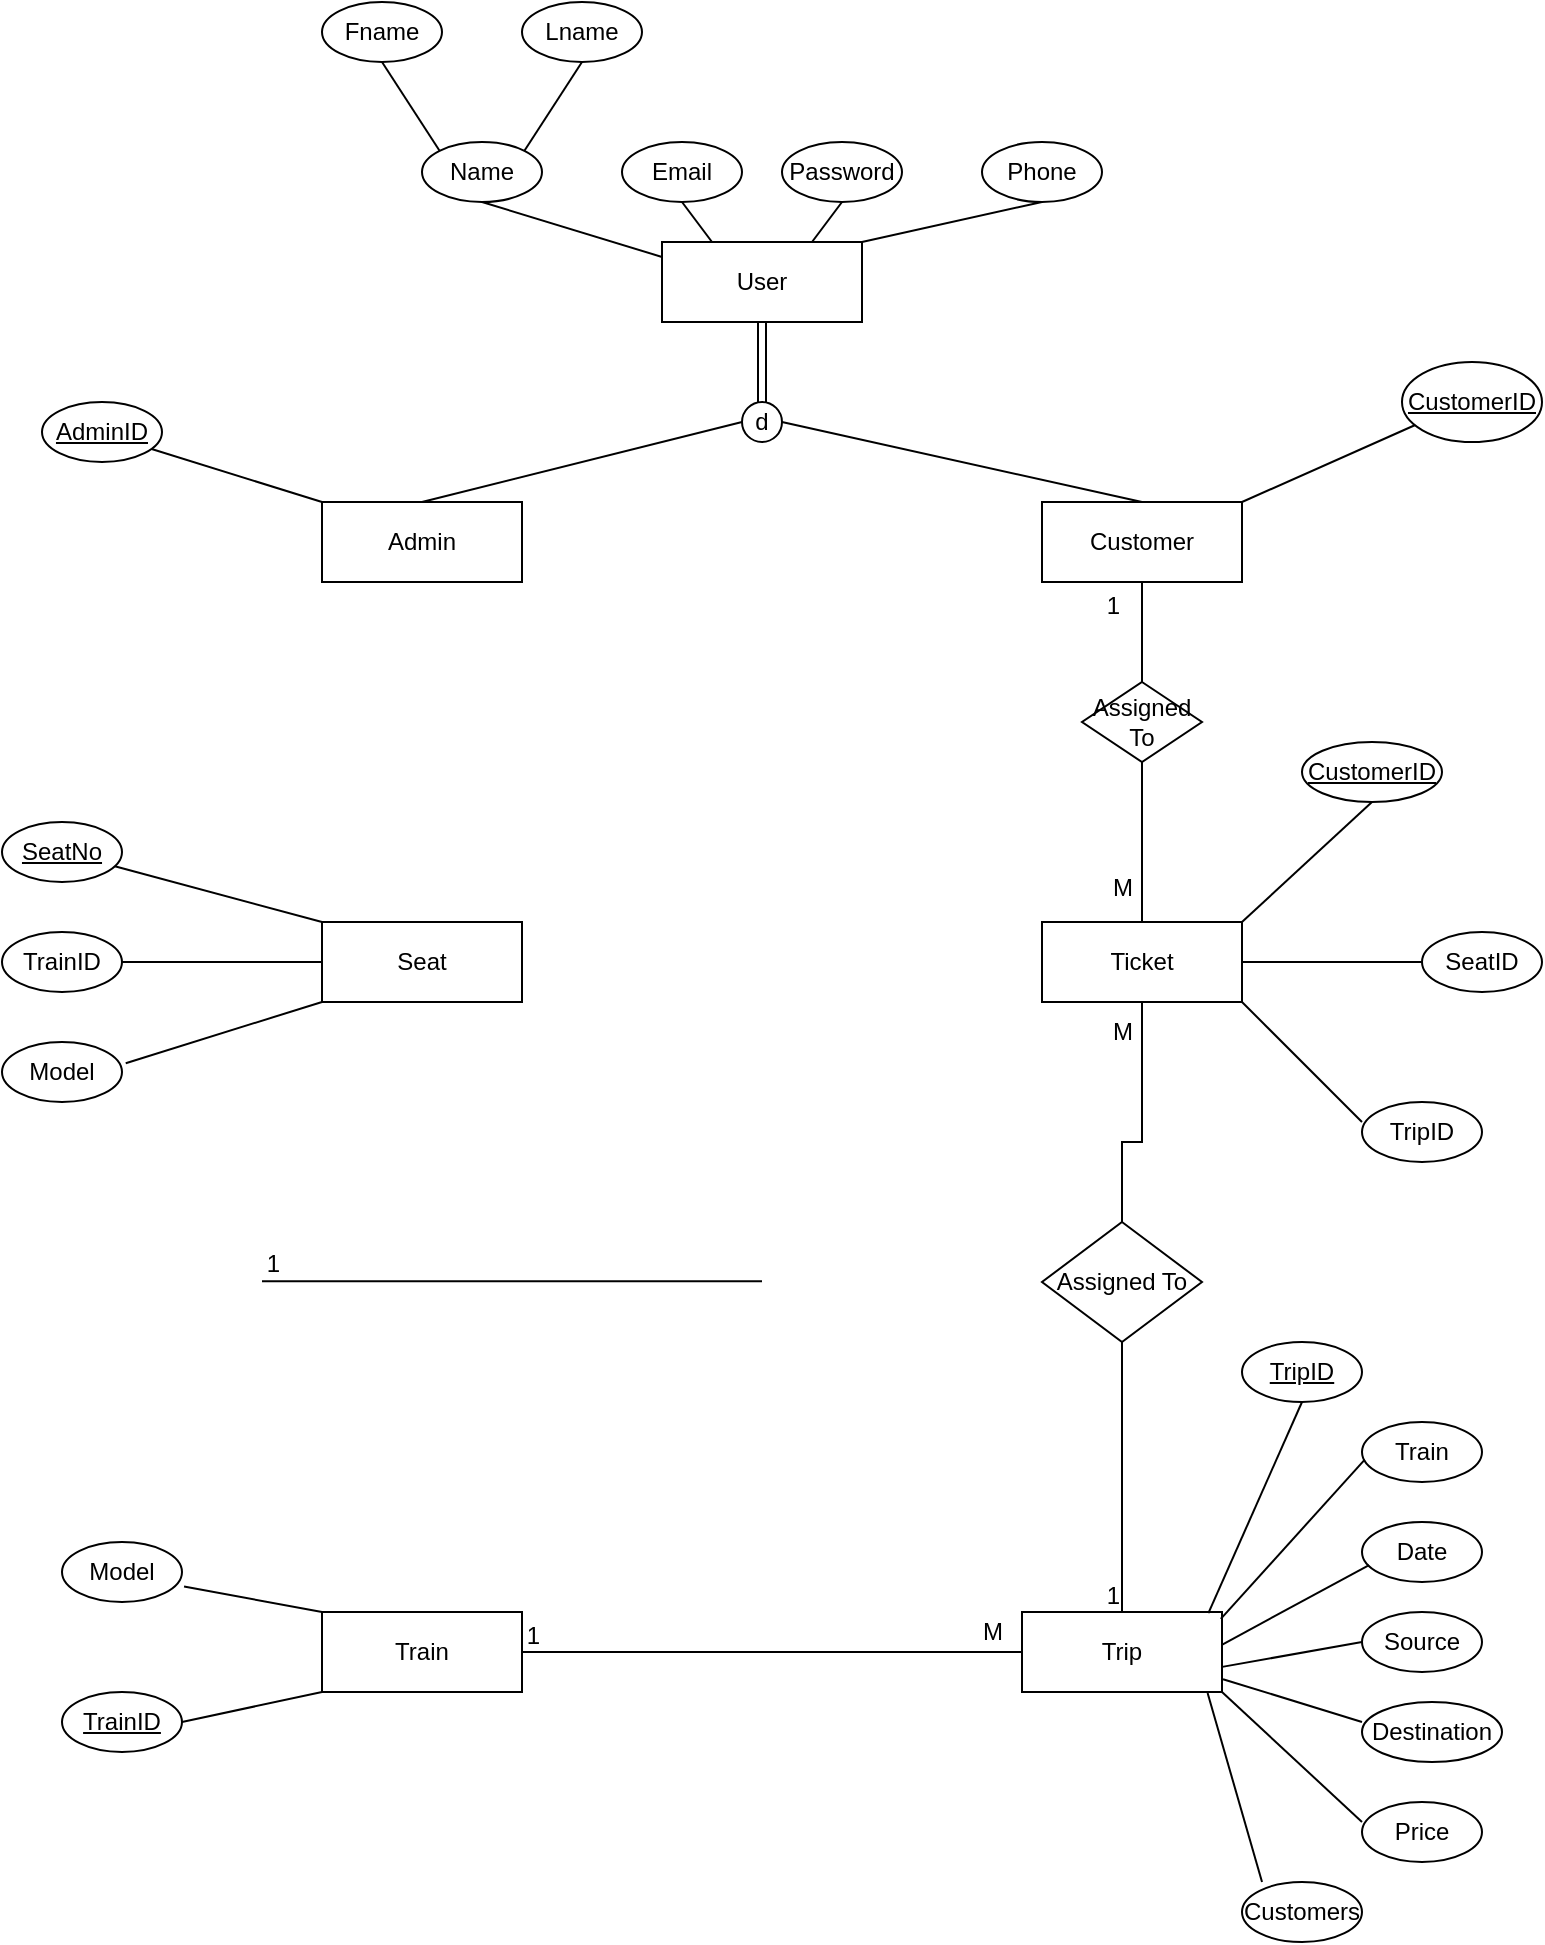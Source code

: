 <mxfile version="21.3.2" type="device">
  <diagram id="R2lEEEUBdFMjLlhIrx00" name="Page-1">
    <mxGraphModel dx="1249" dy="566" grid="1" gridSize="10" guides="1" tooltips="1" connect="1" arrows="1" fold="1" page="1" pageScale="1" pageWidth="850" pageHeight="1100" math="0" shadow="0" extFonts="Permanent Marker^https://fonts.googleapis.com/css?family=Permanent+Marker">
      <root>
        <mxCell id="0" />
        <mxCell id="1" parent="0" />
        <mxCell id="S_TLuqgDTXEEFybJ3QDy-1" value="User" style="whiteSpace=wrap;html=1;align=center;" parent="1" vertex="1">
          <mxGeometry x="470" y="230" width="100" height="40" as="geometry" />
        </mxCell>
        <mxCell id="S_TLuqgDTXEEFybJ3QDy-2" value="Admin" style="whiteSpace=wrap;html=1;align=center;" parent="1" vertex="1">
          <mxGeometry x="300" y="360" width="100" height="40" as="geometry" />
        </mxCell>
        <mxCell id="S_TLuqgDTXEEFybJ3QDy-4" value="Customer" style="whiteSpace=wrap;html=1;align=center;" parent="1" vertex="1">
          <mxGeometry x="660" y="360" width="100" height="40" as="geometry" />
        </mxCell>
        <mxCell id="S_TLuqgDTXEEFybJ3QDy-7" value="" style="shape=link;html=1;rounded=0;exitX=0.5;exitY=1;exitDx=0;exitDy=0;" parent="1" source="S_TLuqgDTXEEFybJ3QDy-1" edge="1">
          <mxGeometry relative="1" as="geometry">
            <mxPoint x="510" y="310" as="sourcePoint" />
            <mxPoint x="520" y="310" as="targetPoint" />
          </mxGeometry>
        </mxCell>
        <mxCell id="S_TLuqgDTXEEFybJ3QDy-8" value="" style="resizable=0;html=1;whiteSpace=wrap;align=right;verticalAlign=bottom;" parent="S_TLuqgDTXEEFybJ3QDy-7" connectable="0" vertex="1">
          <mxGeometry x="1" relative="1" as="geometry" />
        </mxCell>
        <mxCell id="1GjXLrG3ZuYTbCbOP0cH-1" value="d" style="ellipse;whiteSpace=wrap;html=1;" parent="1" vertex="1">
          <mxGeometry x="510" y="310" width="20" height="20" as="geometry" />
        </mxCell>
        <mxCell id="1GjXLrG3ZuYTbCbOP0cH-2" value="" style="endArrow=none;html=1;rounded=0;exitX=0.5;exitY=0;exitDx=0;exitDy=0;" parent="1" source="S_TLuqgDTXEEFybJ3QDy-2" edge="1">
          <mxGeometry width="50" height="50" relative="1" as="geometry">
            <mxPoint x="460" y="370" as="sourcePoint" />
            <mxPoint x="510" y="320" as="targetPoint" />
          </mxGeometry>
        </mxCell>
        <mxCell id="1GjXLrG3ZuYTbCbOP0cH-4" value="" style="endArrow=none;html=1;rounded=0;entryX=1;entryY=0.5;entryDx=0;entryDy=0;exitX=0.5;exitY=0;exitDx=0;exitDy=0;" parent="1" source="S_TLuqgDTXEEFybJ3QDy-4" target="1GjXLrG3ZuYTbCbOP0cH-1" edge="1">
          <mxGeometry width="50" height="50" relative="1" as="geometry">
            <mxPoint x="550" y="400" as="sourcePoint" />
            <mxPoint x="600" y="350" as="targetPoint" />
          </mxGeometry>
        </mxCell>
        <mxCell id="1GjXLrG3ZuYTbCbOP0cH-5" value="Name" style="ellipse;whiteSpace=wrap;html=1;" parent="1" vertex="1">
          <mxGeometry x="350" y="180" width="60" height="30" as="geometry" />
        </mxCell>
        <mxCell id="1GjXLrG3ZuYTbCbOP0cH-6" value="Email" style="ellipse;whiteSpace=wrap;html=1;" parent="1" vertex="1">
          <mxGeometry x="450" y="180" width="60" height="30" as="geometry" />
        </mxCell>
        <mxCell id="1GjXLrG3ZuYTbCbOP0cH-7" value="Password" style="ellipse;whiteSpace=wrap;html=1;" parent="1" vertex="1">
          <mxGeometry x="530" y="180" width="60" height="30" as="geometry" />
        </mxCell>
        <mxCell id="1GjXLrG3ZuYTbCbOP0cH-8" value="Fname" style="ellipse;whiteSpace=wrap;html=1;" parent="1" vertex="1">
          <mxGeometry x="300" y="110" width="60" height="30" as="geometry" />
        </mxCell>
        <mxCell id="1GjXLrG3ZuYTbCbOP0cH-10" value="" style="endArrow=none;html=1;rounded=0;entryX=0.5;entryY=1;entryDx=0;entryDy=0;exitX=0;exitY=0;exitDx=0;exitDy=0;" parent="1" source="1GjXLrG3ZuYTbCbOP0cH-5" target="1GjXLrG3ZuYTbCbOP0cH-8" edge="1">
          <mxGeometry width="50" height="50" relative="1" as="geometry">
            <mxPoint x="310" y="200" as="sourcePoint" />
            <mxPoint x="360" y="150" as="targetPoint" />
          </mxGeometry>
        </mxCell>
        <mxCell id="1GjXLrG3ZuYTbCbOP0cH-11" value="Lname" style="ellipse;whiteSpace=wrap;html=1;" parent="1" vertex="1">
          <mxGeometry x="400" y="110" width="60" height="30" as="geometry" />
        </mxCell>
        <mxCell id="1GjXLrG3ZuYTbCbOP0cH-12" value="" style="endArrow=none;html=1;rounded=0;entryX=0.5;entryY=1;entryDx=0;entryDy=0;exitX=1;exitY=0;exitDx=0;exitDy=0;" parent="1" source="1GjXLrG3ZuYTbCbOP0cH-5" target="1GjXLrG3ZuYTbCbOP0cH-11" edge="1">
          <mxGeometry width="50" height="50" relative="1" as="geometry">
            <mxPoint x="494" y="184" as="sourcePoint" />
            <mxPoint x="495" y="150" as="targetPoint" />
          </mxGeometry>
        </mxCell>
        <mxCell id="1GjXLrG3ZuYTbCbOP0cH-13" value="" style="endArrow=none;html=1;rounded=0;entryX=0.5;entryY=1;entryDx=0;entryDy=0;exitX=0.004;exitY=0.19;exitDx=0;exitDy=0;exitPerimeter=0;" parent="1" source="S_TLuqgDTXEEFybJ3QDy-1" target="1GjXLrG3ZuYTbCbOP0cH-5" edge="1">
          <mxGeometry width="50" height="50" relative="1" as="geometry">
            <mxPoint x="380" y="290" as="sourcePoint" />
            <mxPoint x="430" y="240" as="targetPoint" />
          </mxGeometry>
        </mxCell>
        <mxCell id="1GjXLrG3ZuYTbCbOP0cH-14" value="" style="endArrow=none;html=1;rounded=0;entryX=0.5;entryY=1;entryDx=0;entryDy=0;exitX=0.25;exitY=0;exitDx=0;exitDy=0;" parent="1" source="S_TLuqgDTXEEFybJ3QDy-1" target="1GjXLrG3ZuYTbCbOP0cH-6" edge="1">
          <mxGeometry width="50" height="50" relative="1" as="geometry">
            <mxPoint x="510" y="260" as="sourcePoint" />
            <mxPoint x="560" y="210" as="targetPoint" />
          </mxGeometry>
        </mxCell>
        <mxCell id="1GjXLrG3ZuYTbCbOP0cH-16" value="" style="endArrow=none;html=1;rounded=0;entryX=0.5;entryY=1;entryDx=0;entryDy=0;exitX=0.75;exitY=0;exitDx=0;exitDy=0;" parent="1" source="S_TLuqgDTXEEFybJ3QDy-1" target="1GjXLrG3ZuYTbCbOP0cH-7" edge="1">
          <mxGeometry width="50" height="50" relative="1" as="geometry">
            <mxPoint x="670" y="280" as="sourcePoint" />
            <mxPoint x="720" y="230" as="targetPoint" />
          </mxGeometry>
        </mxCell>
        <mxCell id="hJ7zthsnXFYYwpF40C21-1" value="Train" style="whiteSpace=wrap;html=1;align=center;" vertex="1" parent="1">
          <mxGeometry x="300" y="915" width="100" height="40" as="geometry" />
        </mxCell>
        <mxCell id="hJ7zthsnXFYYwpF40C21-2" value="Trip" style="whiteSpace=wrap;html=1;align=center;" vertex="1" parent="1">
          <mxGeometry x="650" y="915" width="100" height="40" as="geometry" />
        </mxCell>
        <mxCell id="hJ7zthsnXFYYwpF40C21-4" value="" style="endArrow=none;html=1;rounded=0;entryX=0.5;entryY=1;entryDx=0;entryDy=0;exitX=0.004;exitY=0.19;exitDx=0;exitDy=0;exitPerimeter=0;" edge="1" parent="1">
          <mxGeometry width="50" height="50" relative="1" as="geometry">
            <mxPoint x="300" y="360" as="sourcePoint" />
            <mxPoint x="210" y="332" as="targetPoint" />
          </mxGeometry>
        </mxCell>
        <mxCell id="hJ7zthsnXFYYwpF40C21-6" value="" style="endArrow=none;html=1;rounded=0;entryX=0.5;entryY=1;entryDx=0;entryDy=0;" edge="1" parent="1">
          <mxGeometry width="50" height="50" relative="1" as="geometry">
            <mxPoint x="850" y="320" as="sourcePoint" />
            <mxPoint x="760" y="360" as="targetPoint" />
          </mxGeometry>
        </mxCell>
        <mxCell id="hJ7zthsnXFYYwpF40C21-8" value="&lt;u&gt;AdminID&lt;/u&gt;" style="ellipse;whiteSpace=wrap;html=1;" vertex="1" parent="1">
          <mxGeometry x="160" y="310" width="60" height="30" as="geometry" />
        </mxCell>
        <mxCell id="hJ7zthsnXFYYwpF40C21-9" value="&lt;u&gt;CustomerID&lt;/u&gt;" style="ellipse;whiteSpace=wrap;html=1;" vertex="1" parent="1">
          <mxGeometry x="840" y="290" width="70" height="40" as="geometry" />
        </mxCell>
        <mxCell id="hJ7zthsnXFYYwpF40C21-11" value="" style="endArrow=none;html=1;rounded=0;exitX=0;exitY=0;exitDx=0;exitDy=0;entryX=1.017;entryY=0.742;entryDx=0;entryDy=0;entryPerimeter=0;" edge="1" parent="1" source="hJ7zthsnXFYYwpF40C21-1" target="hJ7zthsnXFYYwpF40C21-13">
          <mxGeometry width="50" height="50" relative="1" as="geometry">
            <mxPoint x="310" y="915" as="sourcePoint" />
            <mxPoint x="260.48" y="895" as="targetPoint" />
            <Array as="points" />
          </mxGeometry>
        </mxCell>
        <mxCell id="hJ7zthsnXFYYwpF40C21-12" value="" style="endArrow=none;html=1;rounded=0;entryX=0;entryY=1;entryDx=0;entryDy=0;exitX=1;exitY=0.5;exitDx=0;exitDy=0;" edge="1" parent="1" source="hJ7zthsnXFYYwpF40C21-14" target="hJ7zthsnXFYYwpF40C21-1">
          <mxGeometry width="50" height="50" relative="1" as="geometry">
            <mxPoint x="260.48" y="965" as="sourcePoint" />
            <mxPoint x="300" y="955" as="targetPoint" />
          </mxGeometry>
        </mxCell>
        <mxCell id="hJ7zthsnXFYYwpF40C21-13" value="Model" style="ellipse;whiteSpace=wrap;html=1;" vertex="1" parent="1">
          <mxGeometry x="170" y="880" width="60" height="30" as="geometry" />
        </mxCell>
        <mxCell id="hJ7zthsnXFYYwpF40C21-14" value="&lt;u&gt;TrainID&lt;/u&gt;" style="ellipse;whiteSpace=wrap;html=1;" vertex="1" parent="1">
          <mxGeometry x="170" y="955" width="60" height="30" as="geometry" />
        </mxCell>
        <mxCell id="hJ7zthsnXFYYwpF40C21-15" value="Seat" style="whiteSpace=wrap;html=1;align=center;" vertex="1" parent="1">
          <mxGeometry x="300" y="570" width="100" height="40" as="geometry" />
        </mxCell>
        <mxCell id="hJ7zthsnXFYYwpF40C21-17" value="Ticket" style="whiteSpace=wrap;html=1;align=center;" vertex="1" parent="1">
          <mxGeometry x="660" y="570" width="100" height="40" as="geometry" />
        </mxCell>
        <mxCell id="hJ7zthsnXFYYwpF40C21-18" value="&lt;u&gt;CustomerID&lt;/u&gt;" style="ellipse;whiteSpace=wrap;html=1;" vertex="1" parent="1">
          <mxGeometry x="790" y="480" width="70" height="30" as="geometry" />
        </mxCell>
        <mxCell id="hJ7zthsnXFYYwpF40C21-19" value="SeatID" style="ellipse;whiteSpace=wrap;html=1;" vertex="1" parent="1">
          <mxGeometry x="850" y="575" width="60" height="30" as="geometry" />
        </mxCell>
        <mxCell id="hJ7zthsnXFYYwpF40C21-20" value="TripID" style="ellipse;whiteSpace=wrap;html=1;" vertex="1" parent="1">
          <mxGeometry x="820" y="660" width="60" height="30" as="geometry" />
        </mxCell>
        <mxCell id="hJ7zthsnXFYYwpF40C21-22" value="" style="endArrow=none;html=1;rounded=0;entryX=0.5;entryY=1;entryDx=0;entryDy=0;exitX=0.5;exitY=1;exitDx=0;exitDy=0;" edge="1" parent="1" source="hJ7zthsnXFYYwpF40C21-18">
          <mxGeometry width="50" height="50" relative="1" as="geometry">
            <mxPoint x="850" y="598" as="sourcePoint" />
            <mxPoint x="760" y="570" as="targetPoint" />
          </mxGeometry>
        </mxCell>
        <mxCell id="hJ7zthsnXFYYwpF40C21-24" value="&lt;u&gt;SeatNo&lt;/u&gt;" style="ellipse;whiteSpace=wrap;html=1;" vertex="1" parent="1">
          <mxGeometry x="140" y="520" width="60" height="30" as="geometry" />
        </mxCell>
        <mxCell id="hJ7zthsnXFYYwpF40C21-26" value="" style="endArrow=none;html=1;rounded=0;exitX=1;exitY=0.5;exitDx=0;exitDy=0;" edge="1" parent="1" source="hJ7zthsnXFYYwpF40C21-17">
          <mxGeometry width="50" height="50" relative="1" as="geometry">
            <mxPoint x="760" y="600" as="sourcePoint" />
            <mxPoint x="850" y="590" as="targetPoint" />
          </mxGeometry>
        </mxCell>
        <mxCell id="hJ7zthsnXFYYwpF40C21-27" value="" style="endArrow=none;html=1;rounded=0;entryX=0.5;entryY=1;entryDx=0;entryDy=0;exitX=0.004;exitY=0.19;exitDx=0;exitDy=0;exitPerimeter=0;" edge="1" parent="1">
          <mxGeometry width="50" height="50" relative="1" as="geometry">
            <mxPoint x="820" y="670" as="sourcePoint" />
            <mxPoint x="760" y="610" as="targetPoint" />
          </mxGeometry>
        </mxCell>
        <mxCell id="hJ7zthsnXFYYwpF40C21-28" value="TrainID" style="ellipse;whiteSpace=wrap;html=1;" vertex="1" parent="1">
          <mxGeometry x="140" y="575" width="60" height="30" as="geometry" />
        </mxCell>
        <mxCell id="hJ7zthsnXFYYwpF40C21-29" value="Model" style="ellipse;whiteSpace=wrap;html=1;" vertex="1" parent="1">
          <mxGeometry x="140" y="630" width="60" height="30" as="geometry" />
        </mxCell>
        <mxCell id="hJ7zthsnXFYYwpF40C21-30" value="" style="endArrow=none;html=1;rounded=0;exitX=0;exitY=0;exitDx=0;exitDy=0;" edge="1" parent="1" source="hJ7zthsnXFYYwpF40C21-15" target="hJ7zthsnXFYYwpF40C21-24">
          <mxGeometry width="50" height="50" relative="1" as="geometry">
            <mxPoint x="310" y="480" as="sourcePoint" />
            <mxPoint x="260" y="440" as="targetPoint" />
          </mxGeometry>
        </mxCell>
        <mxCell id="hJ7zthsnXFYYwpF40C21-32" value="" style="endArrow=none;html=1;rounded=0;exitX=0;exitY=0.5;exitDx=0;exitDy=0;entryX=1;entryY=0.5;entryDx=0;entryDy=0;" edge="1" parent="1" source="hJ7zthsnXFYYwpF40C21-15" target="hJ7zthsnXFYYwpF40C21-28">
          <mxGeometry width="50" height="50" relative="1" as="geometry">
            <mxPoint x="310" y="500" as="sourcePoint" />
            <mxPoint x="259" y="500" as="targetPoint" />
          </mxGeometry>
        </mxCell>
        <mxCell id="hJ7zthsnXFYYwpF40C21-33" value="" style="endArrow=none;html=1;rounded=0;exitX=0;exitY=1;exitDx=0;exitDy=0;entryX=1.031;entryY=0.353;entryDx=0;entryDy=0;entryPerimeter=0;" edge="1" parent="1" source="hJ7zthsnXFYYwpF40C21-15" target="hJ7zthsnXFYYwpF40C21-29">
          <mxGeometry width="50" height="50" relative="1" as="geometry">
            <mxPoint x="320" y="510" as="sourcePoint" />
            <mxPoint x="269" y="510" as="targetPoint" />
          </mxGeometry>
        </mxCell>
        <mxCell id="hJ7zthsnXFYYwpF40C21-35" value="Phone" style="ellipse;whiteSpace=wrap;html=1;" vertex="1" parent="1">
          <mxGeometry x="630" y="180" width="60" height="30" as="geometry" />
        </mxCell>
        <mxCell id="hJ7zthsnXFYYwpF40C21-36" value="" style="endArrow=none;html=1;rounded=0;entryX=0.5;entryY=1;entryDx=0;entryDy=0;exitX=1;exitY=0;exitDx=0;exitDy=0;" edge="1" parent="1" source="S_TLuqgDTXEEFybJ3QDy-1" target="hJ7zthsnXFYYwpF40C21-35">
          <mxGeometry width="50" height="50" relative="1" as="geometry">
            <mxPoint x="555" y="240" as="sourcePoint" />
            <mxPoint x="570" y="220" as="targetPoint" />
          </mxGeometry>
        </mxCell>
        <mxCell id="hJ7zthsnXFYYwpF40C21-38" value="&lt;u&gt;TripID&lt;/u&gt;" style="ellipse;whiteSpace=wrap;html=1;" vertex="1" parent="1">
          <mxGeometry x="760" y="780" width="60" height="30" as="geometry" />
        </mxCell>
        <mxCell id="hJ7zthsnXFYYwpF40C21-39" value="Train" style="ellipse;whiteSpace=wrap;html=1;" vertex="1" parent="1">
          <mxGeometry x="820" y="820" width="60" height="30" as="geometry" />
        </mxCell>
        <mxCell id="hJ7zthsnXFYYwpF40C21-40" value="Date" style="ellipse;whiteSpace=wrap;html=1;" vertex="1" parent="1">
          <mxGeometry x="820" y="870" width="60" height="30" as="geometry" />
        </mxCell>
        <mxCell id="hJ7zthsnXFYYwpF40C21-41" value="Source" style="ellipse;whiteSpace=wrap;html=1;" vertex="1" parent="1">
          <mxGeometry x="820" y="915" width="60" height="30" as="geometry" />
        </mxCell>
        <mxCell id="hJ7zthsnXFYYwpF40C21-42" value="Destination" style="ellipse;whiteSpace=wrap;html=1;" vertex="1" parent="1">
          <mxGeometry x="820" y="960" width="70" height="30" as="geometry" />
        </mxCell>
        <mxCell id="hJ7zthsnXFYYwpF40C21-43" value="Price" style="ellipse;whiteSpace=wrap;html=1;" vertex="1" parent="1">
          <mxGeometry x="820" y="1010" width="60" height="30" as="geometry" />
        </mxCell>
        <mxCell id="hJ7zthsnXFYYwpF40C21-44" value="Customers" style="ellipse;whiteSpace=wrap;html=1;" vertex="1" parent="1">
          <mxGeometry x="760" y="1050" width="60" height="30" as="geometry" />
        </mxCell>
        <mxCell id="hJ7zthsnXFYYwpF40C21-45" value="" style="endArrow=none;html=1;rounded=0;entryX=0.5;entryY=1;entryDx=0;entryDy=0;exitX=0.932;exitY=0.013;exitDx=0;exitDy=0;exitPerimeter=0;" edge="1" parent="1" source="hJ7zthsnXFYYwpF40C21-2" target="hJ7zthsnXFYYwpF40C21-38">
          <mxGeometry width="50" height="50" relative="1" as="geometry">
            <mxPoint x="760" y="930" as="sourcePoint" />
            <mxPoint x="700" y="870" as="targetPoint" />
          </mxGeometry>
        </mxCell>
        <mxCell id="hJ7zthsnXFYYwpF40C21-47" value="" style="endArrow=none;html=1;rounded=0;entryX=0.023;entryY=0.627;entryDx=0;entryDy=0;exitX=0.994;exitY=0.086;exitDx=0;exitDy=0;exitPerimeter=0;entryPerimeter=0;" edge="1" parent="1" source="hJ7zthsnXFYYwpF40C21-2" target="hJ7zthsnXFYYwpF40C21-39">
          <mxGeometry width="50" height="50" relative="1" as="geometry">
            <mxPoint x="760" y="925" as="sourcePoint" />
            <mxPoint x="800" y="820" as="targetPoint" />
          </mxGeometry>
        </mxCell>
        <mxCell id="hJ7zthsnXFYYwpF40C21-48" value="" style="endArrow=none;html=1;rounded=0;entryX=0.059;entryY=0.718;entryDx=0;entryDy=0;exitX=0.997;exitY=0.413;exitDx=0;exitDy=0;exitPerimeter=0;entryPerimeter=0;" edge="1" parent="1" source="hJ7zthsnXFYYwpF40C21-2" target="hJ7zthsnXFYYwpF40C21-40">
          <mxGeometry width="50" height="50" relative="1" as="geometry">
            <mxPoint x="770" y="935" as="sourcePoint" />
            <mxPoint x="810" y="830" as="targetPoint" />
          </mxGeometry>
        </mxCell>
        <mxCell id="hJ7zthsnXFYYwpF40C21-49" value="" style="endArrow=none;html=1;rounded=0;entryX=0;entryY=0.5;entryDx=0;entryDy=0;exitX=1.001;exitY=0.686;exitDx=0;exitDy=0;exitPerimeter=0;" edge="1" parent="1" source="hJ7zthsnXFYYwpF40C21-2" target="hJ7zthsnXFYYwpF40C21-41">
          <mxGeometry width="50" height="50" relative="1" as="geometry">
            <mxPoint x="780" y="945" as="sourcePoint" />
            <mxPoint x="820" y="840" as="targetPoint" />
          </mxGeometry>
        </mxCell>
        <mxCell id="hJ7zthsnXFYYwpF40C21-50" value="" style="endArrow=none;html=1;rounded=0;entryX=0;entryY=0.333;entryDx=0;entryDy=0;exitX=1.005;exitY=0.84;exitDx=0;exitDy=0;exitPerimeter=0;entryPerimeter=0;" edge="1" parent="1" source="hJ7zthsnXFYYwpF40C21-2" target="hJ7zthsnXFYYwpF40C21-42">
          <mxGeometry width="50" height="50" relative="1" as="geometry">
            <mxPoint x="790" y="955" as="sourcePoint" />
            <mxPoint x="830" y="850" as="targetPoint" />
          </mxGeometry>
        </mxCell>
        <mxCell id="hJ7zthsnXFYYwpF40C21-51" value="" style="endArrow=none;html=1;rounded=0;entryX=0;entryY=0.333;entryDx=0;entryDy=0;exitX=1;exitY=1;exitDx=0;exitDy=0;entryPerimeter=0;" edge="1" parent="1" source="hJ7zthsnXFYYwpF40C21-2" target="hJ7zthsnXFYYwpF40C21-43">
          <mxGeometry width="50" height="50" relative="1" as="geometry">
            <mxPoint x="800" y="965" as="sourcePoint" />
            <mxPoint x="840" y="860" as="targetPoint" />
          </mxGeometry>
        </mxCell>
        <mxCell id="hJ7zthsnXFYYwpF40C21-52" value="" style="endArrow=none;html=1;rounded=0;entryX=0.167;entryY=0;entryDx=0;entryDy=0;exitX=0.928;exitY=1.013;exitDx=0;exitDy=0;exitPerimeter=0;entryPerimeter=0;" edge="1" parent="1" source="hJ7zthsnXFYYwpF40C21-2" target="hJ7zthsnXFYYwpF40C21-44">
          <mxGeometry width="50" height="50" relative="1" as="geometry">
            <mxPoint x="810" y="975" as="sourcePoint" />
            <mxPoint x="850" y="870" as="targetPoint" />
          </mxGeometry>
        </mxCell>
        <mxCell id="hJ7zthsnXFYYwpF40C21-57" value="" style="endArrow=none;html=1;rounded=0;entryX=0.5;entryY=1;entryDx=0;entryDy=0;exitX=0.5;exitY=0;exitDx=0;exitDy=0;" edge="1" parent="1" source="hJ7zthsnXFYYwpF40C21-17" target="S_TLuqgDTXEEFybJ3QDy-4">
          <mxGeometry relative="1" as="geometry">
            <mxPoint x="710" y="570" as="sourcePoint" />
            <mxPoint x="680" y="470" as="targetPoint" />
          </mxGeometry>
        </mxCell>
        <mxCell id="hJ7zthsnXFYYwpF40C21-58" value="1" style="resizable=0;html=1;whiteSpace=wrap;align=right;verticalAlign=bottom;" connectable="0" vertex="1" parent="hJ7zthsnXFYYwpF40C21-57">
          <mxGeometry x="1" relative="1" as="geometry">
            <mxPoint x="-10" y="20" as="offset" />
          </mxGeometry>
        </mxCell>
        <mxCell id="hJ7zthsnXFYYwpF40C21-59" value="M" style="text;html=1;align=center;verticalAlign=middle;resizable=0;points=[];autosize=1;strokeColor=none;fillColor=none;" vertex="1" parent="1">
          <mxGeometry x="685" y="538" width="30" height="30" as="geometry" />
        </mxCell>
        <mxCell id="hJ7zthsnXFYYwpF40C21-61" value="" style="endArrow=none;html=1;rounded=0;entryX=0.5;entryY=0;entryDx=0;entryDy=0;exitX=0.5;exitY=1;exitDx=0;exitDy=0;" edge="1" parent="1" source="hJ7zthsnXFYYwpF40C21-17" target="hJ7zthsnXFYYwpF40C21-2">
          <mxGeometry relative="1" as="geometry">
            <mxPoint x="650" y="870" as="sourcePoint" />
            <mxPoint x="650" y="700" as="targetPoint" />
            <Array as="points">
              <mxPoint x="710" y="680" />
              <mxPoint x="700" y="680" />
            </Array>
          </mxGeometry>
        </mxCell>
        <mxCell id="hJ7zthsnXFYYwpF40C21-62" value="1" style="resizable=0;html=1;whiteSpace=wrap;align=right;verticalAlign=bottom;" connectable="0" vertex="1" parent="hJ7zthsnXFYYwpF40C21-61">
          <mxGeometry x="1" relative="1" as="geometry">
            <mxPoint as="offset" />
          </mxGeometry>
        </mxCell>
        <mxCell id="hJ7zthsnXFYYwpF40C21-64" value="M" style="text;html=1;align=center;verticalAlign=middle;resizable=0;points=[];autosize=1;strokeColor=none;fillColor=none;" vertex="1" parent="1">
          <mxGeometry x="685" y="610" width="30" height="30" as="geometry" />
        </mxCell>
        <mxCell id="hJ7zthsnXFYYwpF40C21-73" value="M" style="text;html=1;align=center;verticalAlign=middle;resizable=0;points=[];autosize=1;strokeColor=none;fillColor=none;" vertex="1" parent="1">
          <mxGeometry x="620" y="910" width="30" height="30" as="geometry" />
        </mxCell>
        <mxCell id="hJ7zthsnXFYYwpF40C21-75" value="Assigned To" style="shape=rhombus;perimeter=rhombusPerimeter;whiteSpace=wrap;html=1;align=center;" vertex="1" parent="1">
          <mxGeometry x="660" y="720" width="80" height="60" as="geometry" />
        </mxCell>
        <mxCell id="hJ7zthsnXFYYwpF40C21-77" value="Assigned To" style="shape=rhombus;perimeter=rhombusPerimeter;whiteSpace=wrap;html=1;align=center;" vertex="1" parent="1">
          <mxGeometry x="680" y="450" width="60" height="40" as="geometry" />
        </mxCell>
        <mxCell id="hJ7zthsnXFYYwpF40C21-80" value="" style="endArrow=none;html=1;rounded=0;entryX=1;entryY=0.5;entryDx=0;entryDy=0;exitX=0;exitY=0.5;exitDx=0;exitDy=0;" edge="1" parent="1" source="hJ7zthsnXFYYwpF40C21-2" target="hJ7zthsnXFYYwpF40C21-1">
          <mxGeometry relative="1" as="geometry">
            <mxPoint x="520" y="900" as="sourcePoint" />
            <mxPoint x="680" y="900" as="targetPoint" />
          </mxGeometry>
        </mxCell>
        <mxCell id="hJ7zthsnXFYYwpF40C21-81" value="1" style="resizable=0;html=1;whiteSpace=wrap;align=right;verticalAlign=bottom;" connectable="0" vertex="1" parent="hJ7zthsnXFYYwpF40C21-80">
          <mxGeometry x="1" relative="1" as="geometry">
            <mxPoint x="10" as="offset" />
          </mxGeometry>
        </mxCell>
        <mxCell id="hJ7zthsnXFYYwpF40C21-83" value="" style="endArrow=none;html=1;rounded=0;entryX=1;entryY=0.5;entryDx=0;entryDy=0;exitX=0;exitY=0.5;exitDx=0;exitDy=0;" edge="1" parent="1">
          <mxGeometry relative="1" as="geometry">
            <mxPoint x="520" y="749.58" as="sourcePoint" />
            <mxPoint x="270" y="749.58" as="targetPoint" />
          </mxGeometry>
        </mxCell>
        <mxCell id="hJ7zthsnXFYYwpF40C21-84" value="1" style="resizable=0;html=1;whiteSpace=wrap;align=right;verticalAlign=bottom;" connectable="0" vertex="1" parent="hJ7zthsnXFYYwpF40C21-83">
          <mxGeometry x="1" relative="1" as="geometry">
            <mxPoint x="10" as="offset" />
          </mxGeometry>
        </mxCell>
      </root>
    </mxGraphModel>
  </diagram>
</mxfile>
